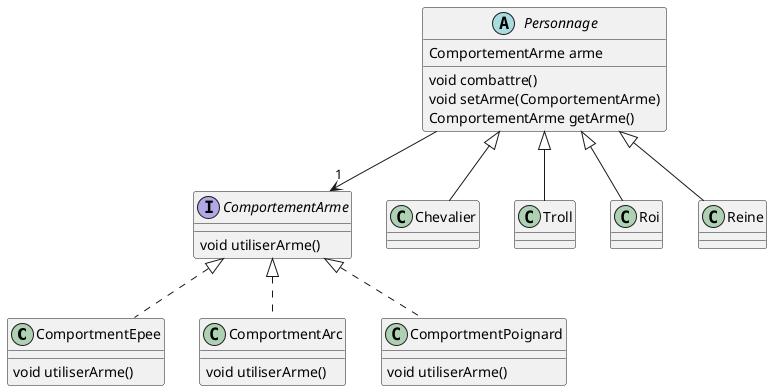 @startuml

' definitions
' -----------

' package "comportements"
class ComportmentEpee
class ComportmentArc
class ComportmentPoignard
interface ComportementArme
' end package

' package "appli"
class Chevalier
class Troll
class Roi
class Reine
abstract Personnage
' end package

' content
' -------

' Troll:
Personnage <|-- Troll

' Reine:
Personnage <|-- Reine

' Chevalier:
Personnage <|-- Chevalier

' ComportmentArc:
ComportementArme <|.. ComportmentArc
ComportmentArc : void utiliserArme()

' ComportmentPoignard:
ComportementArme <|.. ComportmentPoignard
ComportmentPoignard : void utiliserArme()

' ComportementArme:
ComportementArme : void utiliserArme()

' Personnage:
Personnage : ComportementArme arme
Personnage --> "1" ComportementArme
Personnage : void combattre()
Personnage : void setArme(ComportementArme)
Personnage : ComportementArme getArme()

' ComportmentEpee:
ComportementArme <|.. ComportmentEpee
ComportmentEpee : void utiliserArme()

' Roi:
Personnage <|-- Roi

@enduml
